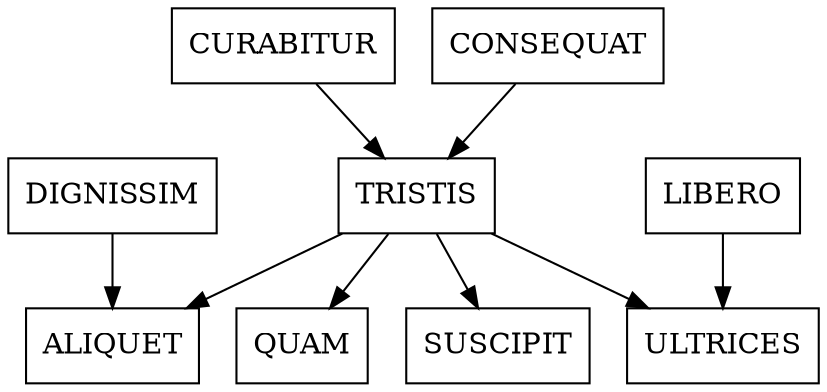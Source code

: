 // Generated by Mocodo 4.0.0
digraph {
  node [shape=box]
  "DIGNISSIM" -> "ALIQUET"
  "TRISTIS" -> "ALIQUET"
  "TRISTIS" -> "QUAM"
  "TRISTIS" -> "SUSCIPIT"
  "CURABITUR" -> "TRISTIS"
  "CONSEQUAT" -> "TRISTIS"
  "TRISTIS" -> "ULTRICES"
  "LIBERO" -> "ULTRICES"
}

